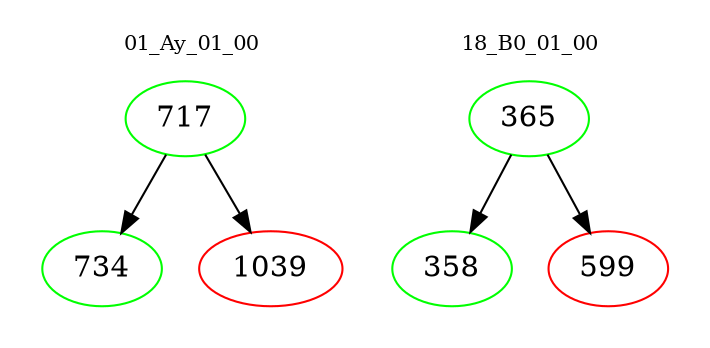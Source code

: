 digraph{
subgraph cluster_0 {
color = white
label = "01_Ay_01_00";
fontsize=10;
T0_717 [label="717", color="green"]
T0_717 -> T0_734 [color="black"]
T0_734 [label="734", color="green"]
T0_717 -> T0_1039 [color="black"]
T0_1039 [label="1039", color="red"]
}
subgraph cluster_1 {
color = white
label = "18_B0_01_00";
fontsize=10;
T1_365 [label="365", color="green"]
T1_365 -> T1_358 [color="black"]
T1_358 [label="358", color="green"]
T1_365 -> T1_599 [color="black"]
T1_599 [label="599", color="red"]
}
}
